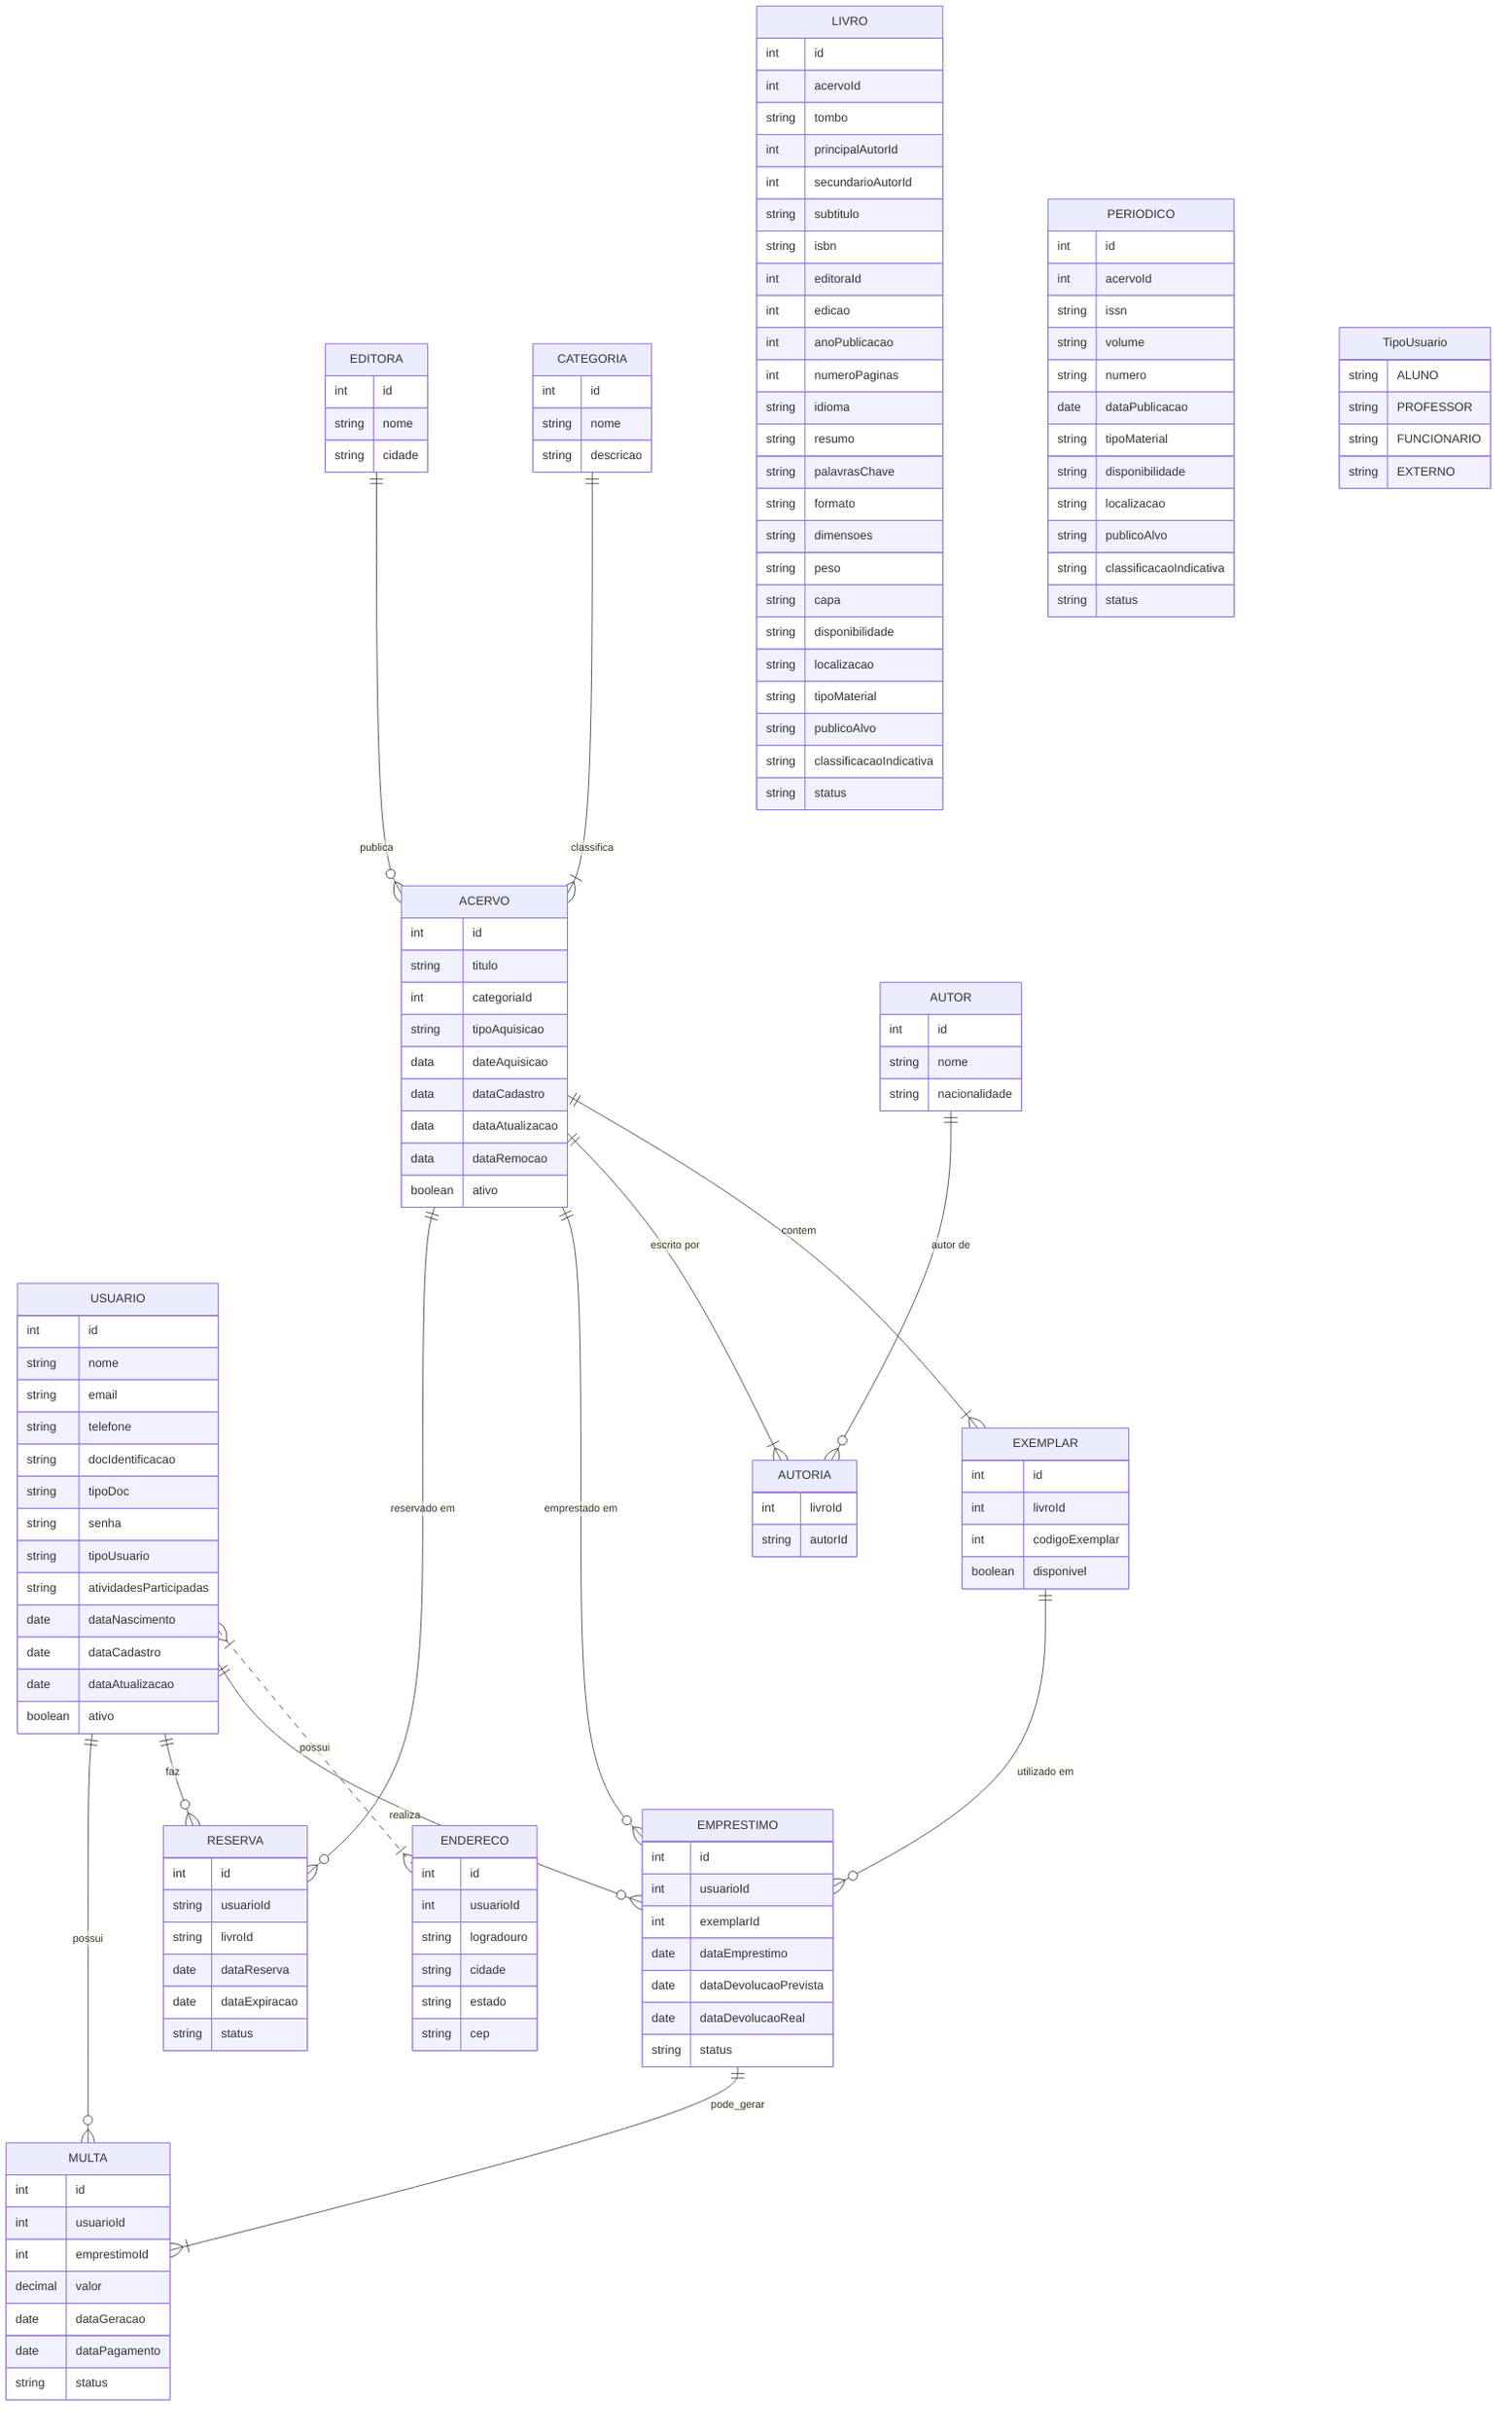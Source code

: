 erDiagram
    USUARIO }|..|{ ENDERECO : possui
    USUARIO ||--o{ EMPRESTIMO : realiza
    USUARIO ||--o{ RESERVA : faz
    ACERVO ||--|{ EXEMPLAR : contem
    ACERVO ||--|{ AUTORIA : "escrito por"


    ACERVO ||--o{ EMPRESTIMO : "emprestado em"
    ACERVO ||--o{ RESERVA : "reservado em"

    AUTOR ||--o{ AUTORIA : "autor de"

    EXEMPLAR ||--o{ EMPRESTIMO : "utilizado em"
    CATEGORIA ||--|{ ACERVO : classifica
    EDITORA ||--o{ ACERVO : publica
    EMPRESTIMO ||--|{ MULTA : pode_gerar
    USUARIO ||--o{ MULTA : possui

    USUARIO {
        int id
        string nome
        string email
        string telefone
        string docIdentificacao
        string tipoDoc
        string senha
        string tipoUsuario
        string atividadesParticipadas
        date dataNascimento
        date dataCadastro
        date dataAtualizacao
        boolean ativo
    }

    ENDERECO {
        int id
        int usuarioId
        string logradouro
        string cidade
        string estado
        string cep
    }

    ACERVO {
        int id
        string titulo
        int categoriaId
        string tipoAquisicao
        data dateAquisicao
        data dataCadastro
        data dataAtualizacao
        data dataRemocao
        boolean ativo
    }

    LIVRO {
        int id
        int acervoId
        string tombo
        int principalAutorId
        int secundarioAutorId
        string subtitulo
        string isbn
        int editoraId
        int edicao
        int anoPublicacao
        int numeroPaginas
        string idioma
        string resumo
        string palavrasChave
        string formato
        string dimensoes
        string peso
        string capa
        string disponibilidade
        string localizacao
        string tipoMaterial
        string publicoAlvo
        string classificacaoIndicativa
        string status
    }


    PERIODICO {
        int id
        int acervoId
        string issn
        string volume
        string numero
        date dataPublicacao
        string tipoMaterial
        string disponibilidade
        string localizacao
        string publicoAlvo
        string classificacaoIndicativa
        string status
    }


    TipoUsuario {
        string ALUNO
        string PROFESSOR
        string FUNCIONARIO
        string EXTERNO
    }



    EXEMPLAR {
        int id
        int livroId
        int codigoExemplar
        boolean disponivel
    }

    AUTOR {
        int id
        string nome
        string nacionalidade
    }

    AUTORIA {
        int livroId
        string autorId
    }

    EMPRESTIMO {
        int id
        int usuarioId
        int exemplarId
        date dataEmprestimo
        date dataDevolucaoPrevista
        date dataDevolucaoReal
        string status
    }

    RESERVA {
        int id
        string usuarioId
        string livroId
        date dataReserva
        date dataExpiracao
        string status
    }

    MULTA {
        int id
        int usuarioId
        int emprestimoId
        decimal valor
        date dataGeracao
        date dataPagamento
        string status
    }

    CATEGORIA {
        int id
        string nome
        string descricao
    }

    EDITORA {
        int id
        string nome
        string cidade
    }